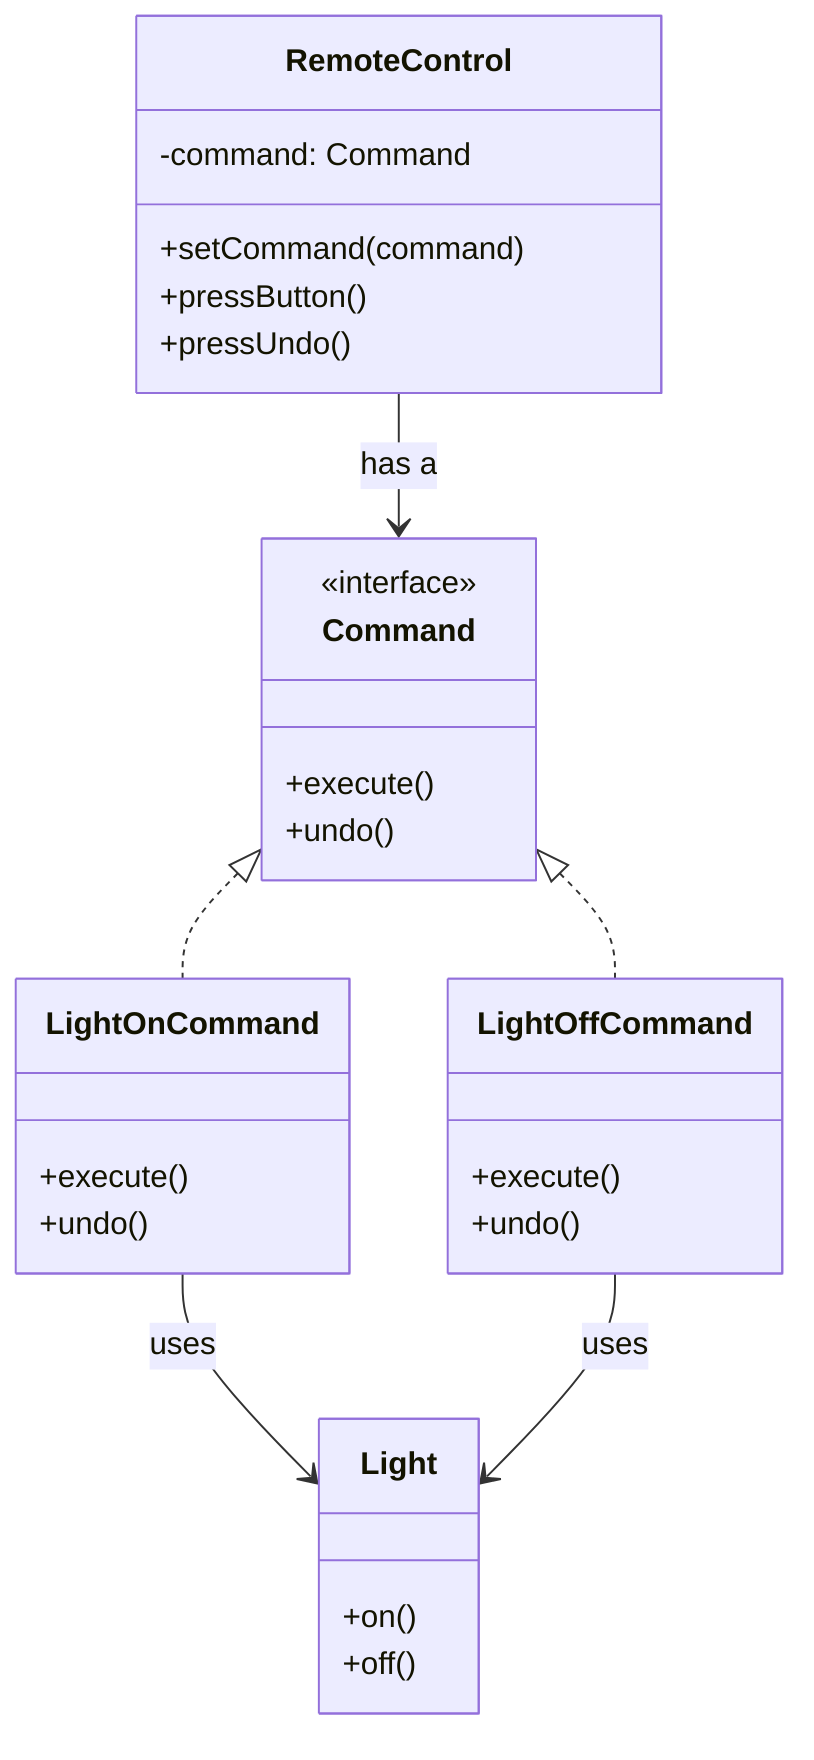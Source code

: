 classDiagram

class Command {
  <<interface>>
  +execute()
  +undo()
}

class Light {
  +on()
  +off()
}

class LightOnCommand {
  +execute()
  +undo()
}

class LightOffCommand {
  +execute()
  +undo()
}

class RemoteControl {
  -command: Command
  +setCommand(command)
  +pressButton()
  +pressUndo()
}

Command <|.. LightOnCommand
Command <|.. LightOffCommand
LightOnCommand --> Light : uses
LightOffCommand --> Light : uses
RemoteControl --> Command : has a